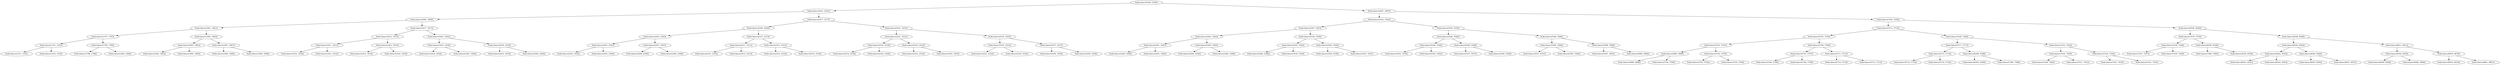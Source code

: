 digraph G{
309136947 [label="Node{data=[5259, 5259]}"]
309136947 -> 1505731762
1505731762 [label="Node{data=[2501, 2501]}"]
1505731762 -> 1592776634
1592776634 [label="Node{data=[1809, 1809]}"]
1592776634 -> 619363750
619363750 [label="Node{data=[1801, 1801]}"]
619363750 -> 1577853854
1577853854 [label="Node{data=[1797, 1797]}"]
1577853854 -> 2058520281
2058520281 [label="Node{data=[1353, 1353]}"]
2058520281 -> 1522588722
1522588722 [label="Node{data=[1351, 1351]}"]
2058520281 -> 724983105
724983105 [label="Node{data=[1419, 1419]}"]
1577853854 -> 337218410
337218410 [label="Node{data=[1799, 1799]}"]
337218410 -> 2054378366
2054378366 [label="Node{data=[1798, 1798]}"]
337218410 -> 638464334
638464334 [label="Node{data=[1800, 1800]}"]
619363750 -> 1070316699
1070316699 [label="Node{data=[1805, 1805]}"]
1070316699 -> 1741759187
1741759187 [label="Node{data=[1803, 1803]}"]
1741759187 -> 131687924
131687924 [label="Node{data=[1802, 1802]}"]
1741759187 -> 1342877696
1342877696 [label="Node{data=[1804, 1804]}"]
1070316699 -> 843571710
843571710 [label="Node{data=[1807, 1807]}"]
843571710 -> 1550748383
1550748383 [label="Node{data=[1806, 1806]}"]
843571710 -> 282374755
282374755 [label="Node{data=[1808, 1808]}"]
1592776634 -> 366709449
366709449 [label="Node{data=[1817, 1817]}"]
366709449 -> 404668829
404668829 [label="Node{data=[1813, 1813]}"]
404668829 -> 806258739
806258739 [label="Node{data=[1811, 1811]}"]
806258739 -> 100426747
100426747 [label="Node{data=[1810, 1810]}"]
806258739 -> 1278753871
1278753871 [label="Node{data=[1812, 1812]}"]
404668829 -> 583278204
583278204 [label="Node{data=[1815, 1815]}"]
583278204 -> 1724859655
1724859655 [label="Node{data=[1814, 1814]}"]
583278204 -> 4854174
4854174 [label="Node{data=[1816, 1816]}"]
366709449 -> 228429724
228429724 [label="Node{data=[1852, 1852]}"]
228429724 -> 262686637
262686637 [label="Node{data=[1819, 1819]}"]
262686637 -> 324262946
324262946 [label="Node{data=[1818, 1818]}"]
262686637 -> 1137047863
1137047863 [label="Node{data=[1820, 1820]}"]
228429724 -> 583368636
583368636 [label="Node{data=[2476, 2476]}"]
583368636 -> 1864225126
1864225126 [label="Node{data=[2053, 2053]}"]
583368636 -> 1646441067
1646441067 [label="Node{data=[2500, 2500]}"]
1505731762 -> 239268697
239268697 [label="Node{data=[2517, 2517]}"]
239268697 -> 133387698
133387698 [label="Node{data=[2509, 2509]}"]
133387698 -> 107229899
107229899 [label="Node{data=[2505, 2505]}"]
107229899 -> 1906473350
1906473350 [label="Node{data=[2503, 2503]}"]
1906473350 -> 1751352528
1751352528 [label="Node{data=[2502, 2502]}"]
1906473350 -> 1965032107
1965032107 [label="Node{data=[2504, 2504]}"]
107229899 -> 1383433390
1383433390 [label="Node{data=[2507, 2507]}"]
1383433390 -> 821668143
821668143 [label="Node{data=[2506, 2506]}"]
1383433390 -> 1145634532
1145634532 [label="Node{data=[2508, 2508]}"]
133387698 -> 831035804
831035804 [label="Node{data=[2513, 2513]}"]
831035804 -> 1327901687
1327901687 [label="Node{data=[2511, 2511]}"]
1327901687 -> 854279149
854279149 [label="Node{data=[2510, 2510]}"]
1327901687 -> 827794570
827794570 [label="Node{data=[2512, 2512]}"]
831035804 -> 1155931973
1155931973 [label="Node{data=[2515, 2515]}"]
1155931973 -> 987884989
987884989 [label="Node{data=[2514, 2514]}"]
1155931973 -> 1383933223
1383933223 [label="Node{data=[2516, 2516]}"]
239268697 -> 1518745750
1518745750 [label="Node{data=[5251, 5251]}"]
1518745750 -> 778967220
778967220 [label="Node{data=[2521, 2521]}"]
778967220 -> 458720449
458720449 [label="Node{data=[2519, 2519]}"]
458720449 -> 540593809
540593809 [label="Node{data=[2518, 2518]}"]
458720449 -> 1259405448
1259405448 [label="Node{data=[2520, 2520]}"]
778967220 -> 358882022
358882022 [label="Node{data=[2523, 2523]}"]
358882022 -> 850588935
850588935 [label="Node{data=[2522, 2522]}"]
358882022 -> 1410922886
1410922886 [label="Node{data=[3505, 3505]}"]
1518745750 -> 399423181
399423181 [label="Node{data=[5255, 5255]}"]
399423181 -> 583544312
583544312 [label="Node{data=[5253, 5253]}"]
583544312 -> 125300331
125300331 [label="Node{data=[5252, 5252]}"]
583544312 -> 347141066
347141066 [label="Node{data=[5254, 5254]}"]
399423181 -> 1990874959
1990874959 [label="Node{data=[5257, 5257]}"]
1990874959 -> 367924111
367924111 [label="Node{data=[5256, 5256]}"]
1990874959 -> 760394735
760394735 [label="Node{data=[5258, 5258]}"]
309136947 -> 1055865644
1055865644 [label="Node{data=[5697, 5697]}"]
1055865644 -> 450565009
450565009 [label="Node{data=[5542, 5542]}"]
450565009 -> 2135693614
2135693614 [label="Node{data=[5267, 5267]}"]
2135693614 -> 1194922211
1194922211 [label="Node{data=[5263, 5263]}"]
1194922211 -> 13133171
13133171 [label="Node{data=[5261, 5261]}"]
13133171 -> 1120778592
1120778592 [label="Node{data=[5260, 5260]}"]
13133171 -> 1566006654
1566006654 [label="Node{data=[5262, 5262]}"]
1194922211 -> 1390862399
1390862399 [label="Node{data=[5265, 5265]}"]
1390862399 -> 289862893
289862893 [label="Node{data=[5264, 5264]}"]
1390862399 -> 1047480604
1047480604 [label="Node{data=[5266, 5266]}"]
2135693614 -> 1496604418
1496604418 [label="Node{data=[5538, 5538]}"]
1496604418 -> 1018608387
1018608387 [label="Node{data=[5345, 5345]}"]
1018608387 -> 443666916
443666916 [label="Node{data=[5268, 5268]}"]
1018608387 -> 1578257439
1578257439 [label="Node{data=[5530, 5530]}"]
1496604418 -> 631624848
631624848 [label="Node{data=[5540, 5540]}"]
631624848 -> 750914948
750914948 [label="Node{data=[5539, 5539]}"]
631624848 -> 942151433
942151433 [label="Node{data=[5541, 5541]}"]
450565009 -> 1947649703
1947649703 [label="Node{data=[5550, 5550]}"]
1947649703 -> 2140966369
2140966369 [label="Node{data=[5546, 5546]}"]
2140966369 -> 1133380027
1133380027 [label="Node{data=[5544, 5544]}"]
1133380027 -> 1004983964
1004983964 [label="Node{data=[5543, 5543]}"]
1133380027 -> 2038893753
2038893753 [label="Node{data=[5545, 5545]}"]
2140966369 -> 1659860461
1659860461 [label="Node{data=[5548, 5548]}"]
1659860461 -> 1373582290
1373582290 [label="Node{data=[5547, 5547]}"]
1659860461 -> 1551916355
1551916355 [label="Node{data=[5549, 5549]}"]
1947649703 -> 488861870
488861870 [label="Node{data=[5586, 5586]}"]
488861870 -> 83504890
83504890 [label="Node{data=[5584, 5584]}"]
83504890 -> 739499028
739499028 [label="Node{data=[5551, 5551]}"]
83504890 -> 1915221648
1915221648 [label="Node{data=[5585, 5585]}"]
488861870 -> 1955028602
1955028602 [label="Node{data=[5588, 5588]}"]
1955028602 -> 559883246
559883246 [label="Node{data=[5587, 5587]}"]
1955028602 -> 320776365
320776365 [label="Node{data=[5696, 5696]}"]
1055865644 -> 1589665576
1589665576 [label="Node{data=[7436, 7436]}"]
1589665576 -> 284868100
284868100 [label="Node{data=[5713, 5713]}"]
284868100 -> 1214431142
1214431142 [label="Node{data=[5705, 5705]}"]
1214431142 -> 777989575
777989575 [label="Node{data=[5701, 5701]}"]
777989575 -> 1924795963
1924795963 [label="Node{data=[5699, 5699]}"]
1924795963 -> 938837238
938837238 [label="Node{data=[5698, 5698]}"]
1924795963 -> 1782022689
1782022689 [label="Node{data=[5700, 5700]}"]
777989575 -> 1037155253
1037155253 [label="Node{data=[5703, 5703]}"]
1037155253 -> 523805154
523805154 [label="Node{data=[5702, 5702]}"]
1037155253 -> 82920647
82920647 [label="Node{data=[5704, 5704]}"]
1214431142 -> 1384245490
1384245490 [label="Node{data=[5709, 5709]}"]
1384245490 -> 1648229636
1648229636 [label="Node{data=[5707, 5707]}"]
1648229636 -> 953181968
953181968 [label="Node{data=[5706, 5706]}"]
1648229636 -> 915000241
915000241 [label="Node{data=[5708, 5708]}"]
1384245490 -> 1796367338
1796367338 [label="Node{data=[5711, 5711]}"]
1796367338 -> 1724544593
1724544593 [label="Node{data=[5710, 5710]}"]
1796367338 -> 1570334079
1570334079 [label="Node{data=[5712, 5712]}"]
284868100 -> 632682814
632682814 [label="Node{data=[7428, 7428]}"]
632682814 -> 1572918097
1572918097 [label="Node{data=[5717, 5717]}"]
1572918097 -> 1745702470
1745702470 [label="Node{data=[5715, 5715]}"]
1745702470 -> 2116644005
2116644005 [label="Node{data=[5714, 5714]}"]
1745702470 -> 1952384599
1952384599 [label="Node{data=[5716, 5716]}"]
1572918097 -> 803084758
803084758 [label="Node{data=[6398, 6398]}"]
803084758 -> 765664533
765664533 [label="Node{data=[6304, 6304]}"]
803084758 -> 408555584
408555584 [label="Node{data=[7399, 7399]}"]
632682814 -> 339464354
339464354 [label="Node{data=[7432, 7432]}"]
339464354 -> 1274313562
1274313562 [label="Node{data=[7430, 7430]}"]
1274313562 -> 2123009156
2123009156 [label="Node{data=[7429, 7429]}"]
1274313562 -> 907692805
907692805 [label="Node{data=[7431, 7431]}"]
339464354 -> 2095985572
2095985572 [label="Node{data=[7434, 7434]}"]
2095985572 -> 338213320
338213320 [label="Node{data=[7433, 7433]}"]
2095985572 -> 1055713637
1055713637 [label="Node{data=[7435, 7435]}"]
1589665576 -> 1514856414
1514856414 [label="Node{data=[8540, 8540]}"]
1514856414 -> 1463071776
1463071776 [label="Node{data=[7479, 7479]}"]
1463071776 -> 100901367
100901367 [label="Node{data=[7438, 7438]}"]
100901367 -> 1602082707
1602082707 [label="Node{data=[7437, 7437]}"]
100901367 -> 1405437837
1405437837 [label="Node{data=[7439, 7439]}"]
1463071776 -> 564292705
564292705 [label="Node{data=[8538, 8538]}"]
564292705 -> 976580027
976580027 [label="Node{data=[7496, 7496]}"]
564292705 -> 189129761
189129761 [label="Node{data=[8539, 8539]}"]
1514856414 -> 1925522411
1925522411 [label="Node{data=[8548, 8548]}"]
1925522411 -> 1085708470
1085708470 [label="Node{data=[8544, 8544]}"]
1085708470 -> 1367309742
1367309742 [label="Node{data=[8542, 8542]}"]
1367309742 -> 1975512908
1975512908 [label="Node{data=[8541, 8541]}"]
1367309742 -> 784220267
784220267 [label="Node{data=[8543, 8543]}"]
1085708470 -> 1513688610
1513688610 [label="Node{data=[8546, 8546]}"]
1513688610 -> 1887541958
1887541958 [label="Node{data=[8545, 8545]}"]
1513688610 -> 2060377621
2060377621 [label="Node{data=[8547, 8547]}"]
1925522411 -> 640640063
640640063 [label="Node{data=[8611, 8611]}"]
640640063 -> 888481478
888481478 [label="Node{data=[8550, 8550]}"]
888481478 -> 1222565172
1222565172 [label="Node{data=[8549, 8549]}"]
888481478 -> 1147968588
1147968588 [label="Node{data=[8580, 8580]}"]
640640063 -> 431953506
431953506 [label="Node{data=[8679, 8679]}"]
431953506 -> 81903749
81903749 [label="Node{data=[8619, 8619]}"]
431953506 -> 979933776
979933776 [label="Node{data=[8681, 8681]}"]
}